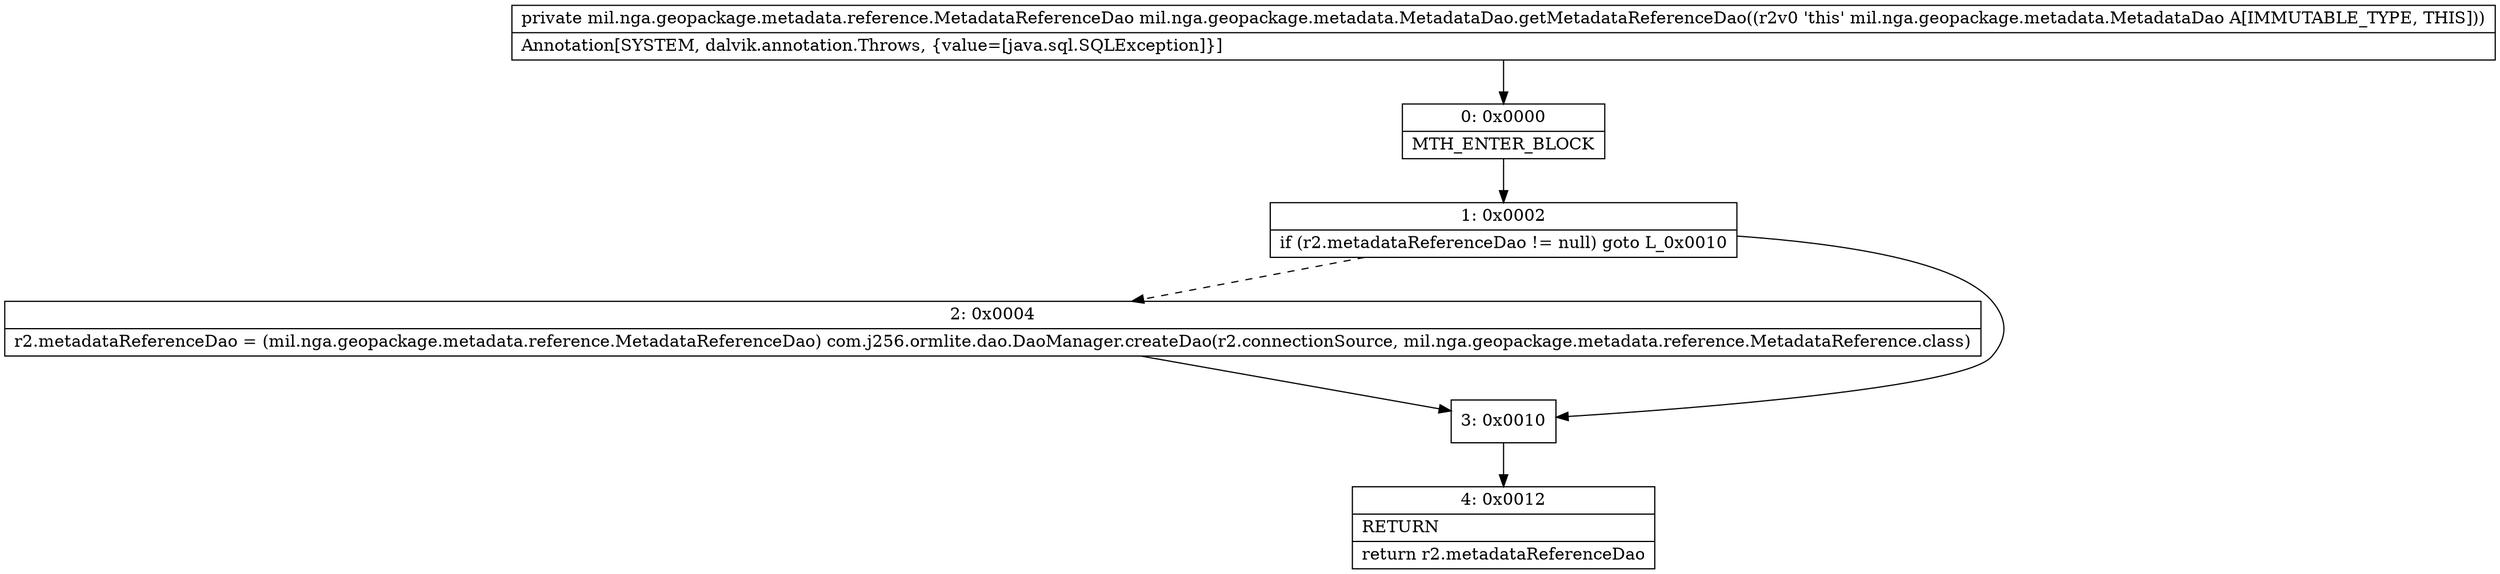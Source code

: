 digraph "CFG formil.nga.geopackage.metadata.MetadataDao.getMetadataReferenceDao()Lmil\/nga\/geopackage\/metadata\/reference\/MetadataReferenceDao;" {
Node_0 [shape=record,label="{0\:\ 0x0000|MTH_ENTER_BLOCK\l}"];
Node_1 [shape=record,label="{1\:\ 0x0002|if (r2.metadataReferenceDao != null) goto L_0x0010\l}"];
Node_2 [shape=record,label="{2\:\ 0x0004|r2.metadataReferenceDao = (mil.nga.geopackage.metadata.reference.MetadataReferenceDao) com.j256.ormlite.dao.DaoManager.createDao(r2.connectionSource, mil.nga.geopackage.metadata.reference.MetadataReference.class)\l}"];
Node_3 [shape=record,label="{3\:\ 0x0010}"];
Node_4 [shape=record,label="{4\:\ 0x0012|RETURN\l|return r2.metadataReferenceDao\l}"];
MethodNode[shape=record,label="{private mil.nga.geopackage.metadata.reference.MetadataReferenceDao mil.nga.geopackage.metadata.MetadataDao.getMetadataReferenceDao((r2v0 'this' mil.nga.geopackage.metadata.MetadataDao A[IMMUTABLE_TYPE, THIS]))  | Annotation[SYSTEM, dalvik.annotation.Throws, \{value=[java.sql.SQLException]\}]\l}"];
MethodNode -> Node_0;
Node_0 -> Node_1;
Node_1 -> Node_2[style=dashed];
Node_1 -> Node_3;
Node_2 -> Node_3;
Node_3 -> Node_4;
}

